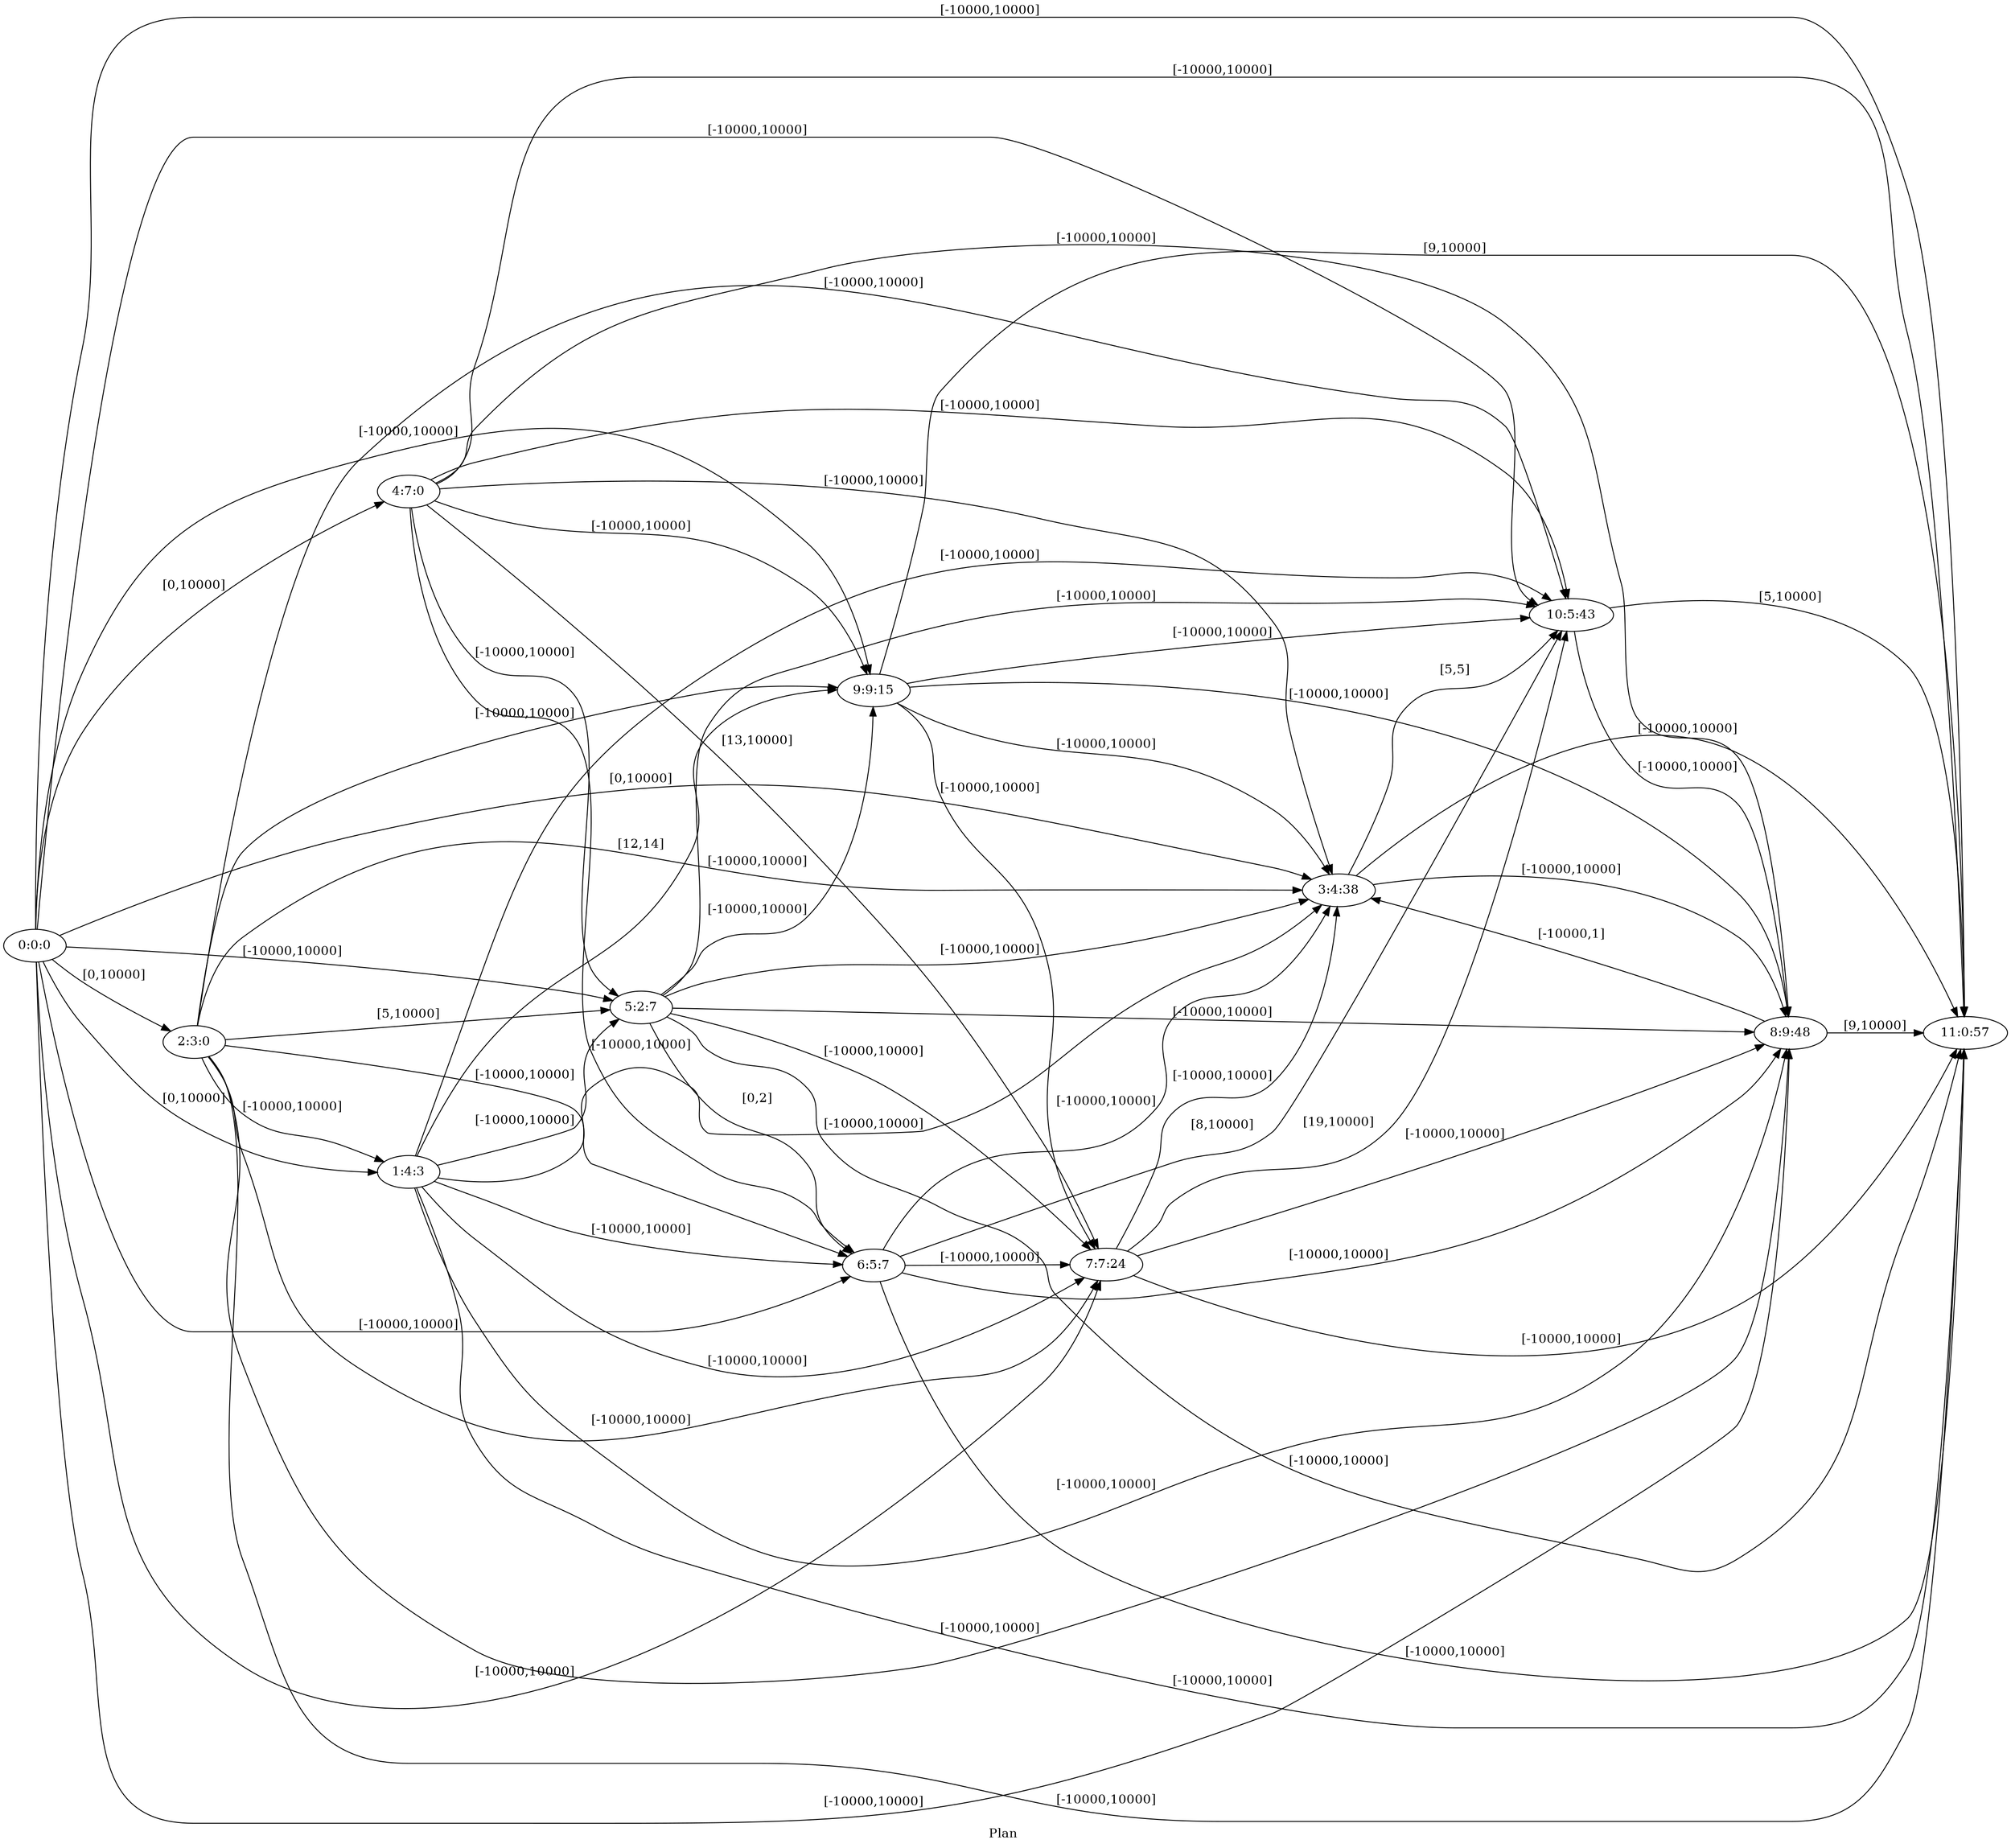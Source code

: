 digraph G {
 rankdir = LR;
 nodesep = .45; 
 size = 30;
label="Plan ";
 fldt = 0.561472;
"0:0:0"->"1:4:3"[ label = "[0,10000]"];
"0:0:0"->"2:3:0"[ label = "[0,10000]"];
"0:0:0"->"3:4:38"[ label = "[0,10000]"];
"0:0:0"->"4:7:0"[ label = "[0,10000]"];
"0:0:0"->"5:2:7"[ label = "[-10000,10000]"];
"0:0:0"->"6:5:7"[ label = "[-10000,10000]"];
"0:0:0"->"7:7:24"[ label = "[-10000,10000]"];
"0:0:0"->"8:9:48"[ label = "[-10000,10000]"];
"0:0:0"->"9:9:15"[ label = "[-10000,10000]"];
"0:0:0"->"10:5:43"[ label = "[-10000,10000]"];
"0:0:0"->"11:0:57"[ label = "[-10000,10000]"];
"1:4:3"->"3:4:38"[ label = "[-10000,10000]"];
"1:4:3"->"5:2:7"[ label = "[-10000,10000]"];
"1:4:3"->"6:5:7"[ label = "[-10000,10000]"];
"1:4:3"->"7:7:24"[ label = "[-10000,10000]"];
"1:4:3"->"8:9:48"[ label = "[-10000,10000]"];
"1:4:3"->"9:9:15"[ label = "[12,14]"];
"1:4:3"->"10:5:43"[ label = "[-10000,10000]"];
"1:4:3"->"11:0:57"[ label = "[-10000,10000]"];
"2:3:0"->"1:4:3"[ label = "[-10000,10000]"];
"2:3:0"->"3:4:38"[ label = "[-10000,10000]"];
"2:3:0"->"5:2:7"[ label = "[5,10000]"];
"2:3:0"->"6:5:7"[ label = "[-10000,10000]"];
"2:3:0"->"7:7:24"[ label = "[-10000,10000]"];
"2:3:0"->"8:9:48"[ label = "[-10000,10000]"];
"2:3:0"->"9:9:15"[ label = "[-10000,10000]"];
"2:3:0"->"10:5:43"[ label = "[-10000,10000]"];
"2:3:0"->"11:0:57"[ label = "[-10000,10000]"];
"3:4:38"->"8:9:48"[ label = "[-10000,10000]"];
"3:4:38"->"10:5:43"[ label = "[5,5]"];
"3:4:38"->"11:0:57"[ label = "[-10000,10000]"];
"4:7:0"->"3:4:38"[ label = "[-10000,10000]"];
"4:7:0"->"5:2:7"[ label = "[-10000,10000]"];
"4:7:0"->"6:5:7"[ label = "[-10000,10000]"];
"4:7:0"->"7:7:24"[ label = "[13,10000]"];
"4:7:0"->"8:9:48"[ label = "[-10000,10000]"];
"4:7:0"->"9:9:15"[ label = "[-10000,10000]"];
"4:7:0"->"10:5:43"[ label = "[-10000,10000]"];
"4:7:0"->"11:0:57"[ label = "[-10000,10000]"];
"5:2:7"->"3:4:38"[ label = "[-10000,10000]"];
"5:2:7"->"6:5:7"[ label = "[0,2]"];
"5:2:7"->"7:7:24"[ label = "[-10000,10000]"];
"5:2:7"->"8:9:48"[ label = "[-10000,10000]"];
"5:2:7"->"9:9:15"[ label = "[-10000,10000]"];
"5:2:7"->"10:5:43"[ label = "[-10000,10000]"];
"5:2:7"->"11:0:57"[ label = "[-10000,10000]"];
"6:5:7"->"3:4:38"[ label = "[-10000,10000]"];
"6:5:7"->"7:7:24"[ label = "[-10000,10000]"];
"6:5:7"->"8:9:48"[ label = "[-10000,10000]"];
"6:5:7"->"10:5:43"[ label = "[8,10000]"];
"6:5:7"->"11:0:57"[ label = "[-10000,10000]"];
"7:7:24"->"3:4:38"[ label = "[-10000,10000]"];
"7:7:24"->"8:9:48"[ label = "[-10000,10000]"];
"7:7:24"->"10:5:43"[ label = "[19,10000]"];
"7:7:24"->"11:0:57"[ label = "[-10000,10000]"];
"8:9:48"->"3:4:38"[ label = "[-10000,1]"];
"8:9:48"->"11:0:57"[ label = "[9,10000]"];
"9:9:15"->"3:4:38"[ label = "[-10000,10000]"];
"9:9:15"->"7:7:24"[ label = "[-10000,10000]"];
"9:9:15"->"8:9:48"[ label = "[-10000,10000]"];
"9:9:15"->"10:5:43"[ label = "[-10000,10000]"];
"9:9:15"->"11:0:57"[ label = "[9,10000]"];
"10:5:43"->"8:9:48"[ label = "[-10000,10000]"];
"10:5:43"->"11:0:57"[ label = "[5,10000]"];
}
